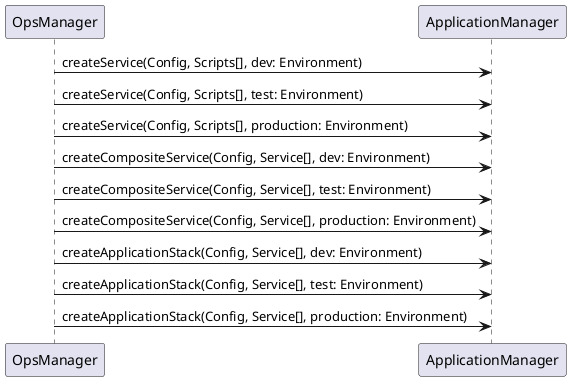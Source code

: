 @startuml
OpsManager -> ApplicationManager : createService(Config, Scripts[], dev: Environment)
OpsManager -> ApplicationManager : createService(Config, Scripts[], test: Environment)
OpsManager -> ApplicationManager : createService(Config, Scripts[], production: Environment)
OpsManager -> ApplicationManager : createCompositeService(Config, Service[], dev: Environment)
OpsManager -> ApplicationManager : createCompositeService(Config, Service[], test: Environment)
OpsManager -> ApplicationManager : createCompositeService(Config, Service[], production: Environment)
OpsManager -> ApplicationManager : createApplicationStack(Config, Service[], dev: Environment)
OpsManager -> ApplicationManager : createApplicationStack(Config, Service[], test: Environment)
OpsManager -> ApplicationManager : createApplicationStack(Config, Service[], production: Environment)
@enduml

CompositeService is a type of Service

Production ApplicationStack
NGinx - 1 = Service
Nodejs Web Apps - n = CompositeService (Nodejs WebApp, Dynamic Launcher)
Nodejs Worker Apps - n = CompositeService (Nodejs Work,  Dynmaic Launcher)
Redis Cluster = CompositeService(Redis Service, Redis CLuster Manager)
MongoDB Cluster = CompositeService(MongoDB, MongpDB Cluster Manager)
Montioring = Service
